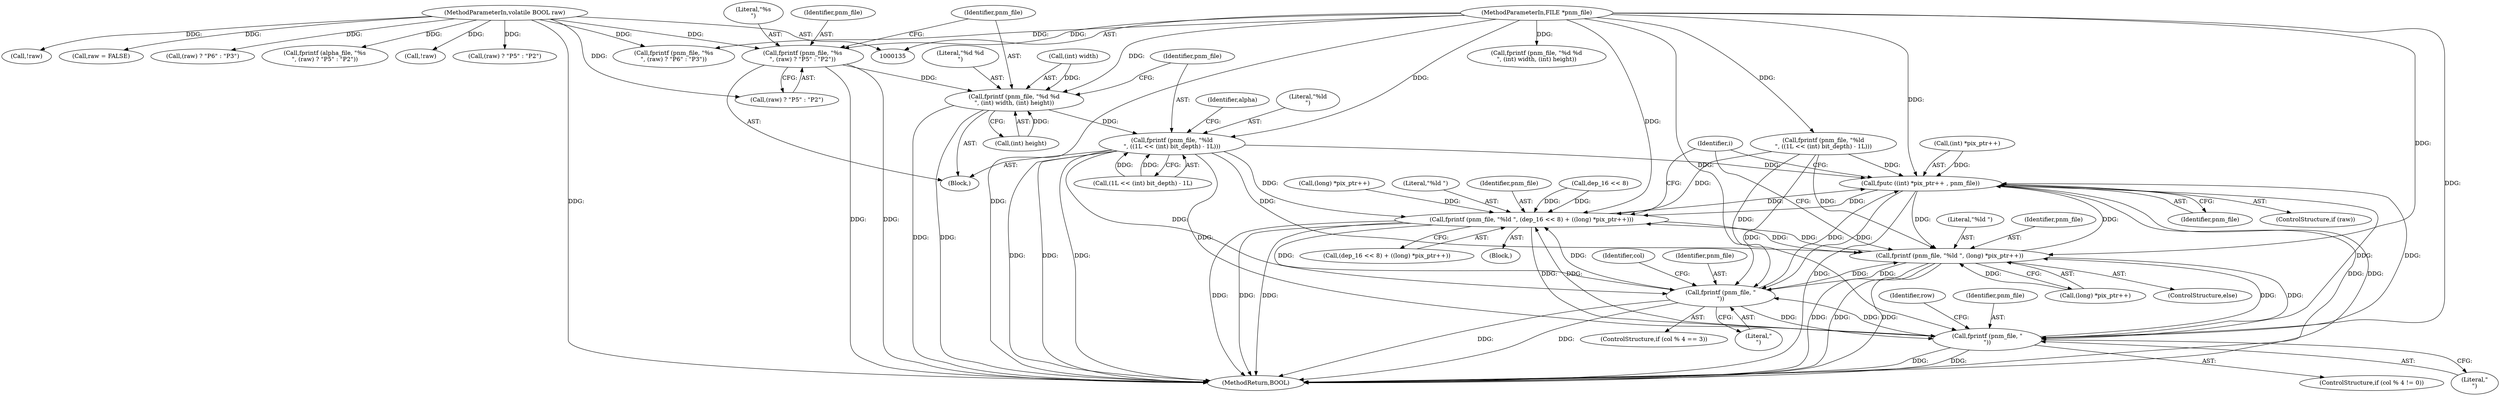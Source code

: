 digraph "0_Android_9d4853418ab2f754c2b63e091c29c5529b8b86ca_157@pointer" {
"1000499" [label="(Call,fprintf (pnm_file, \"%s\n\", (raw) ? \"P5\" : \"P2\"))"];
"1000137" [label="(MethodParameterIn,FILE *pnm_file)"];
"1000139" [label="(MethodParameterIn,volatile BOOL raw)"];
"1000506" [label="(Call,fprintf (pnm_file, \"%d %d\n\", (int) width, (int) height))"];
"1000515" [label="(Call,fprintf (pnm_file, \"%ld\n\", ((1L << (int) bit_depth) - 1L)))"];
"1000639" [label="(Call,fputc ((int) *pix_ptr++ , pnm_file))"];
"1000659" [label="(Call,fprintf (pnm_file, \"%ld \", (dep_16 << 8) + ((long) *pix_ptr++)))"];
"1000672" [label="(Call,fprintf (pnm_file, \"%ld \", (long) *pix_ptr++))"];
"1000749" [label="(Call,fprintf (pnm_file, \"\n\"))"];
"1000761" [label="(Call,fprintf (pnm_file, \"\n\"))"];
"1000761" [label="(Call,fprintf (pnm_file, \"\n\"))"];
"1000542" [label="(Call,fprintf (pnm_file, \"%d %d\n\", (int) width, (int) height))"];
"1000751" [label="(Literal,\"\n\")"];
"1000763" [label="(Literal,\"\n\")"];
"1000502" [label="(Call,(raw) ? \"P5\" : \"P2\")"];
"1000507" [label="(Identifier,pnm_file)"];
"1000563" [label="(Identifier,alpha)"];
"1000753" [label="(Call,!raw)"];
"1000645" [label="(Identifier,pnm_file)"];
"1000663" [label="(Call,dep_16 << 8)"];
"1000515" [label="(Call,fprintf (pnm_file, \"%ld\n\", ((1L << (int) bit_depth) - 1L)))"];
"1000666" [label="(Call,(long) *pix_ptr++)"];
"1000611" [label="(Identifier,row)"];
"1000672" [label="(Call,fprintf (pnm_file, \"%ld \", (long) *pix_ptr++))"];
"1000509" [label="(Call,(int) width)"];
"1000498" [label="(Block,)"];
"1000661" [label="(Literal,\"%ld \")"];
"1000551" [label="(Call,fprintf (pnm_file, \"%ld\n\", ((1L << (int) bit_depth) - 1L)))"];
"1000743" [label="(ControlStructure,if (col % 4 == 3))"];
"1000506" [label="(Call,fprintf (pnm_file, \"%d %d\n\", (int) width, (int) height))"];
"1000640" [label="(Call,(int) *pix_ptr++)"];
"1000512" [label="(Call,(int) height)"];
"1000651" [label="(Block,)"];
"1000500" [label="(Identifier,pnm_file)"];
"1000662" [label="(Call,(dep_16 << 8) + ((long) *pix_ptr++))"];
"1000639" [label="(Call,fputc ((int) *pix_ptr++ , pnm_file))"];
"1000516" [label="(Identifier,pnm_file)"];
"1000637" [label="(ControlStructure,if (raw))"];
"1000623" [label="(Identifier,col)"];
"1000137" [label="(MethodParameterIn,FILE *pnm_file)"];
"1000575" [label="(Call,(raw) ? \"P5\" : \"P2\")"];
"1000635" [label="(Identifier,i)"];
"1000675" [label="(Call,(long) *pix_ptr++)"];
"1000741" [label="(Call,!raw)"];
"1000335" [label="(Call,raw = FALSE)"];
"1000499" [label="(Call,fprintf (pnm_file, \"%s\n\", (raw) ? \"P5\" : \"P2\"))"];
"1000535" [label="(Call,fprintf (pnm_file, \"%s\n\", (raw) ? \"P6\" : \"P3\"))"];
"1000660" [label="(Identifier,pnm_file)"];
"1000671" [label="(ControlStructure,else)"];
"1000673" [label="(Identifier,pnm_file)"];
"1000501" [label="(Literal,\"%s\n\")"];
"1000538" [label="(Call,(raw) ? \"P6\" : \"P3\")"];
"1000674" [label="(Literal,\"%ld \")"];
"1000518" [label="(Call,(1L << (int) bit_depth) - 1L)"];
"1000508" [label="(Literal,\"%d %d\n\")"];
"1000749" [label="(Call,fprintf (pnm_file, \"\n\"))"];
"1000139" [label="(MethodParameterIn,volatile BOOL raw)"];
"1000782" [label="(MethodReturn,BOOL)"];
"1000572" [label="(Call,fprintf (alpha_file, \"%s\n\", (raw) ? \"P5\" : \"P2\"))"];
"1000755" [label="(ControlStructure,if (col % 4 != 0))"];
"1000762" [label="(Identifier,pnm_file)"];
"1000517" [label="(Literal,\"%ld\n\")"];
"1000750" [label="(Identifier,pnm_file)"];
"1000659" [label="(Call,fprintf (pnm_file, \"%ld \", (dep_16 << 8) + ((long) *pix_ptr++)))"];
"1000499" -> "1000498"  [label="AST: "];
"1000499" -> "1000502"  [label="CFG: "];
"1000500" -> "1000499"  [label="AST: "];
"1000501" -> "1000499"  [label="AST: "];
"1000502" -> "1000499"  [label="AST: "];
"1000507" -> "1000499"  [label="CFG: "];
"1000499" -> "1000782"  [label="DDG: "];
"1000499" -> "1000782"  [label="DDG: "];
"1000137" -> "1000499"  [label="DDG: "];
"1000139" -> "1000499"  [label="DDG: "];
"1000499" -> "1000506"  [label="DDG: "];
"1000137" -> "1000135"  [label="AST: "];
"1000137" -> "1000782"  [label="DDG: "];
"1000137" -> "1000506"  [label="DDG: "];
"1000137" -> "1000515"  [label="DDG: "];
"1000137" -> "1000535"  [label="DDG: "];
"1000137" -> "1000542"  [label="DDG: "];
"1000137" -> "1000551"  [label="DDG: "];
"1000137" -> "1000639"  [label="DDG: "];
"1000137" -> "1000659"  [label="DDG: "];
"1000137" -> "1000672"  [label="DDG: "];
"1000137" -> "1000749"  [label="DDG: "];
"1000137" -> "1000761"  [label="DDG: "];
"1000139" -> "1000135"  [label="AST: "];
"1000139" -> "1000782"  [label="DDG: "];
"1000139" -> "1000335"  [label="DDG: "];
"1000139" -> "1000502"  [label="DDG: "];
"1000139" -> "1000535"  [label="DDG: "];
"1000139" -> "1000538"  [label="DDG: "];
"1000139" -> "1000572"  [label="DDG: "];
"1000139" -> "1000575"  [label="DDG: "];
"1000139" -> "1000741"  [label="DDG: "];
"1000139" -> "1000753"  [label="DDG: "];
"1000506" -> "1000498"  [label="AST: "];
"1000506" -> "1000512"  [label="CFG: "];
"1000507" -> "1000506"  [label="AST: "];
"1000508" -> "1000506"  [label="AST: "];
"1000509" -> "1000506"  [label="AST: "];
"1000512" -> "1000506"  [label="AST: "];
"1000516" -> "1000506"  [label="CFG: "];
"1000506" -> "1000782"  [label="DDG: "];
"1000506" -> "1000782"  [label="DDG: "];
"1000509" -> "1000506"  [label="DDG: "];
"1000512" -> "1000506"  [label="DDG: "];
"1000506" -> "1000515"  [label="DDG: "];
"1000515" -> "1000498"  [label="AST: "];
"1000515" -> "1000518"  [label="CFG: "];
"1000516" -> "1000515"  [label="AST: "];
"1000517" -> "1000515"  [label="AST: "];
"1000518" -> "1000515"  [label="AST: "];
"1000563" -> "1000515"  [label="CFG: "];
"1000515" -> "1000782"  [label="DDG: "];
"1000515" -> "1000782"  [label="DDG: "];
"1000515" -> "1000782"  [label="DDG: "];
"1000518" -> "1000515"  [label="DDG: "];
"1000518" -> "1000515"  [label="DDG: "];
"1000515" -> "1000639"  [label="DDG: "];
"1000515" -> "1000659"  [label="DDG: "];
"1000515" -> "1000672"  [label="DDG: "];
"1000515" -> "1000749"  [label="DDG: "];
"1000515" -> "1000761"  [label="DDG: "];
"1000639" -> "1000637"  [label="AST: "];
"1000639" -> "1000645"  [label="CFG: "];
"1000640" -> "1000639"  [label="AST: "];
"1000645" -> "1000639"  [label="AST: "];
"1000635" -> "1000639"  [label="CFG: "];
"1000639" -> "1000782"  [label="DDG: "];
"1000639" -> "1000782"  [label="DDG: "];
"1000639" -> "1000782"  [label="DDG: "];
"1000640" -> "1000639"  [label="DDG: "];
"1000761" -> "1000639"  [label="DDG: "];
"1000659" -> "1000639"  [label="DDG: "];
"1000749" -> "1000639"  [label="DDG: "];
"1000672" -> "1000639"  [label="DDG: "];
"1000551" -> "1000639"  [label="DDG: "];
"1000639" -> "1000659"  [label="DDG: "];
"1000639" -> "1000672"  [label="DDG: "];
"1000639" -> "1000749"  [label="DDG: "];
"1000639" -> "1000761"  [label="DDG: "];
"1000659" -> "1000651"  [label="AST: "];
"1000659" -> "1000662"  [label="CFG: "];
"1000660" -> "1000659"  [label="AST: "];
"1000661" -> "1000659"  [label="AST: "];
"1000662" -> "1000659"  [label="AST: "];
"1000635" -> "1000659"  [label="CFG: "];
"1000659" -> "1000782"  [label="DDG: "];
"1000659" -> "1000782"  [label="DDG: "];
"1000659" -> "1000782"  [label="DDG: "];
"1000761" -> "1000659"  [label="DDG: "];
"1000749" -> "1000659"  [label="DDG: "];
"1000672" -> "1000659"  [label="DDG: "];
"1000551" -> "1000659"  [label="DDG: "];
"1000663" -> "1000659"  [label="DDG: "];
"1000663" -> "1000659"  [label="DDG: "];
"1000666" -> "1000659"  [label="DDG: "];
"1000659" -> "1000672"  [label="DDG: "];
"1000659" -> "1000749"  [label="DDG: "];
"1000659" -> "1000761"  [label="DDG: "];
"1000672" -> "1000671"  [label="AST: "];
"1000672" -> "1000675"  [label="CFG: "];
"1000673" -> "1000672"  [label="AST: "];
"1000674" -> "1000672"  [label="AST: "];
"1000675" -> "1000672"  [label="AST: "];
"1000635" -> "1000672"  [label="CFG: "];
"1000672" -> "1000782"  [label="DDG: "];
"1000672" -> "1000782"  [label="DDG: "];
"1000672" -> "1000782"  [label="DDG: "];
"1000761" -> "1000672"  [label="DDG: "];
"1000749" -> "1000672"  [label="DDG: "];
"1000551" -> "1000672"  [label="DDG: "];
"1000675" -> "1000672"  [label="DDG: "];
"1000672" -> "1000749"  [label="DDG: "];
"1000672" -> "1000761"  [label="DDG: "];
"1000749" -> "1000743"  [label="AST: "];
"1000749" -> "1000751"  [label="CFG: "];
"1000750" -> "1000749"  [label="AST: "];
"1000751" -> "1000749"  [label="AST: "];
"1000623" -> "1000749"  [label="CFG: "];
"1000749" -> "1000782"  [label="DDG: "];
"1000749" -> "1000782"  [label="DDG: "];
"1000761" -> "1000749"  [label="DDG: "];
"1000551" -> "1000749"  [label="DDG: "];
"1000749" -> "1000761"  [label="DDG: "];
"1000761" -> "1000755"  [label="AST: "];
"1000761" -> "1000763"  [label="CFG: "];
"1000762" -> "1000761"  [label="AST: "];
"1000763" -> "1000761"  [label="AST: "];
"1000611" -> "1000761"  [label="CFG: "];
"1000761" -> "1000782"  [label="DDG: "];
"1000761" -> "1000782"  [label="DDG: "];
"1000551" -> "1000761"  [label="DDG: "];
}
